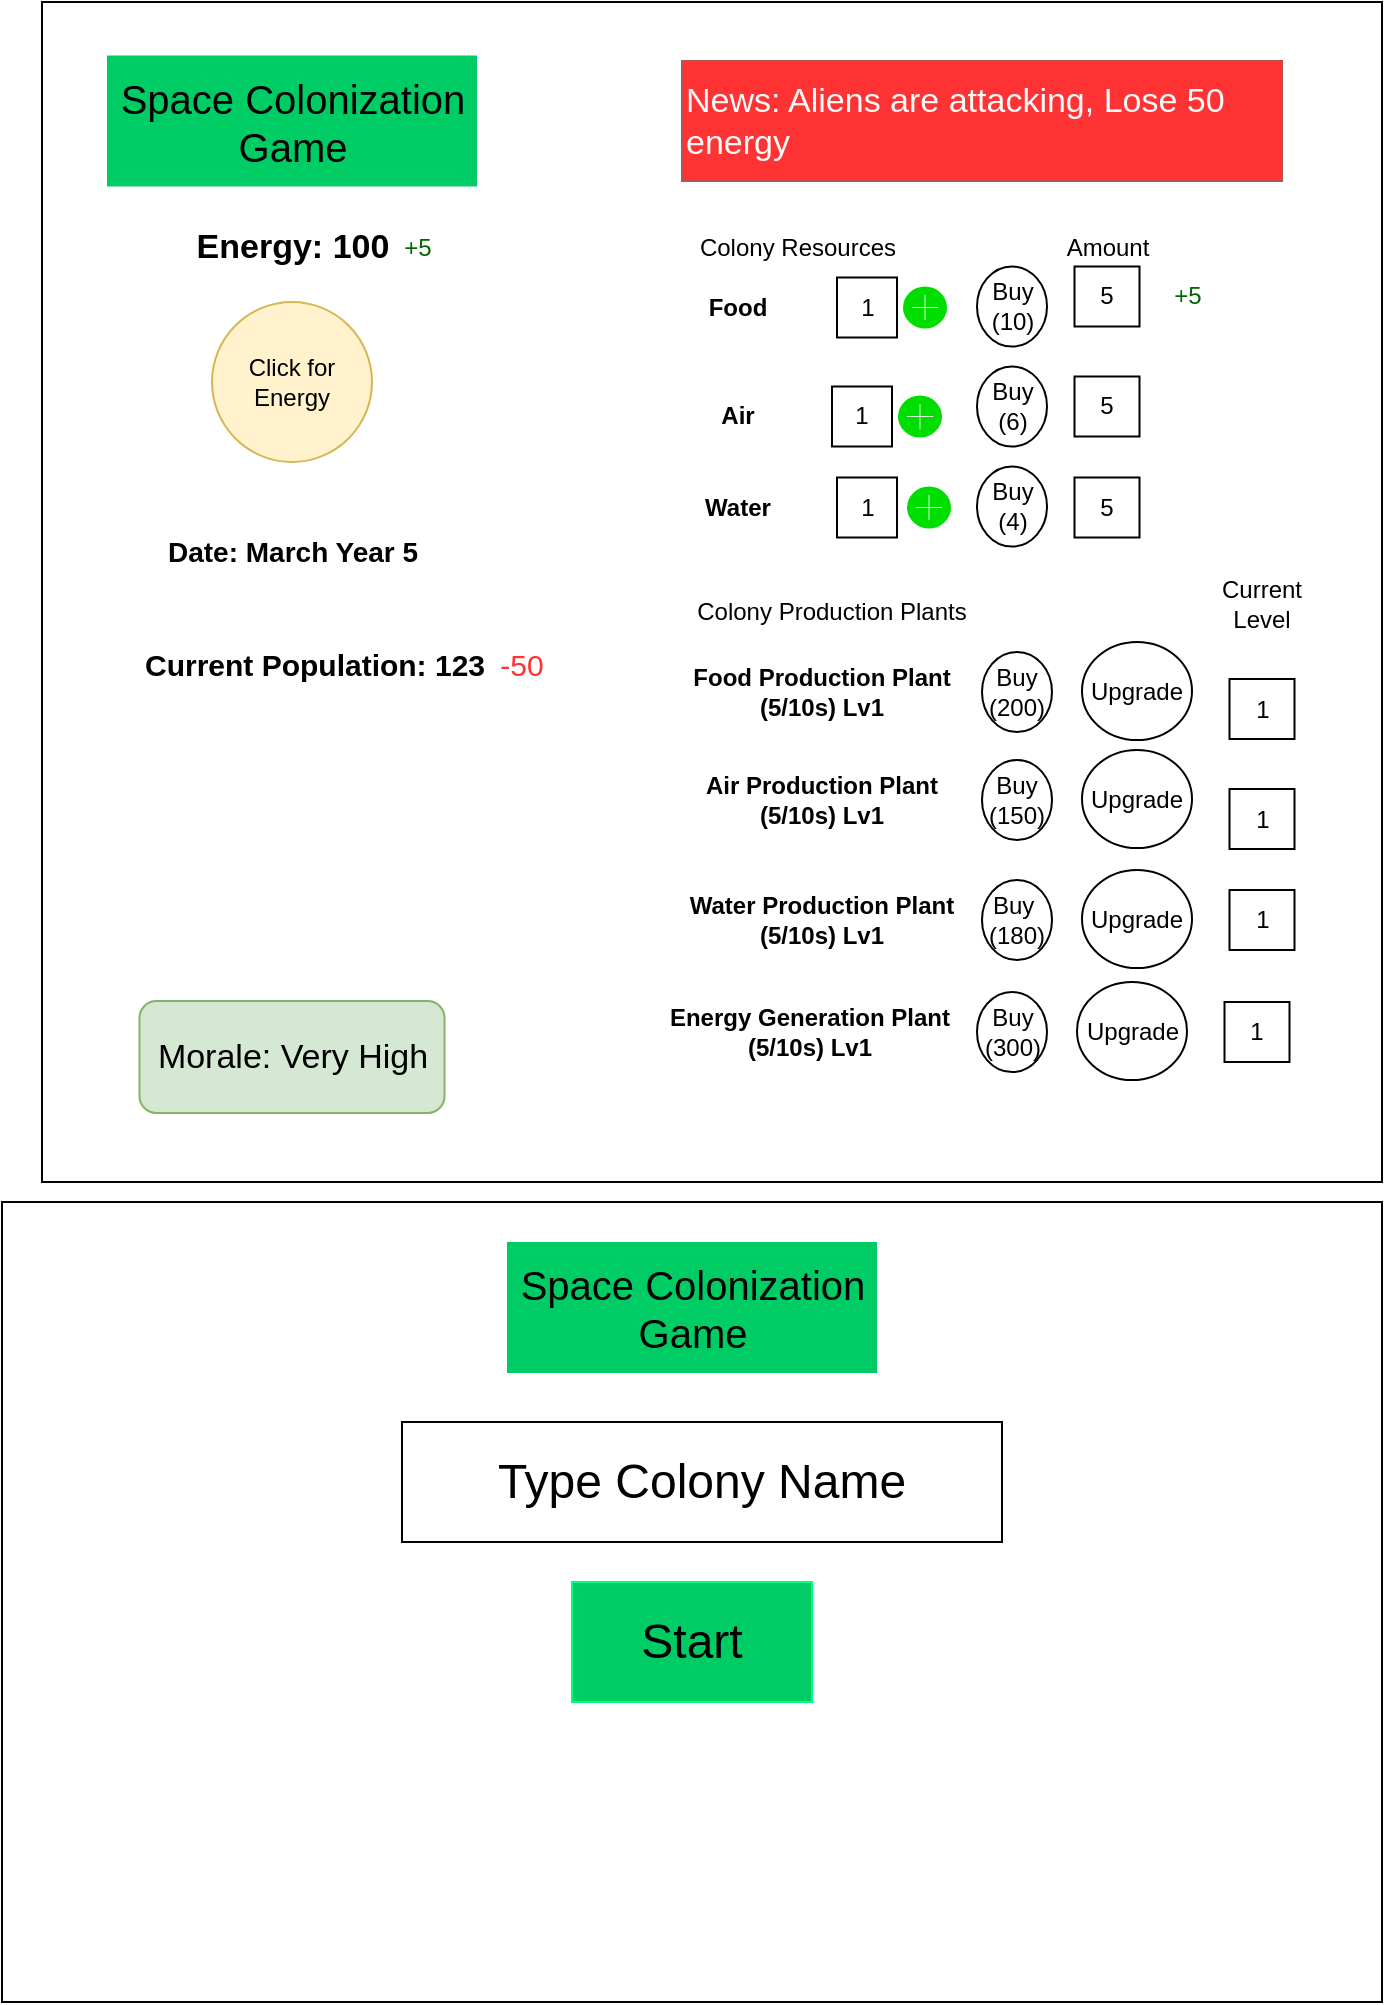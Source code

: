 <mxfile version="27.0.6">
  <diagram name="Page-1" id="OVJO_ER-b-EG_t2DPnrd">
    <mxGraphModel dx="1543" dy="852" grid="1" gridSize="10" guides="1" tooltips="1" connect="1" arrows="1" fold="1" page="1" pageScale="1" pageWidth="850" pageHeight="1100" math="0" shadow="0">
      <root>
        <mxCell id="0" />
        <mxCell id="1" parent="0" />
        <mxCell id="PTJkl3OHGFcnngsKw6Xp-1" value="" style="rounded=0;whiteSpace=wrap;html=1;" parent="1" vertex="1">
          <mxGeometry x="30" y="40" width="670" height="590" as="geometry" />
        </mxCell>
        <mxCell id="PTJkl3OHGFcnngsKw6Xp-2" value="Click for Energy" style="ellipse;whiteSpace=wrap;html=1;aspect=fixed;fillColor=#fff2cc;strokeColor=#d6b656;" parent="1" vertex="1">
          <mxGeometry x="115" y="190" width="80" height="80" as="geometry" />
        </mxCell>
        <mxCell id="PTJkl3OHGFcnngsKw6Xp-4" value="&lt;b&gt;&lt;font style=&quot;font-size: 17px;&quot;&gt;Energy: 100&lt;/font&gt;&lt;/b&gt;" style="text;html=1;align=center;verticalAlign=middle;whiteSpace=wrap;rounded=0;" parent="1" vertex="1">
          <mxGeometry x="98.75" y="147.75" width="112.5" height="30" as="geometry" />
        </mxCell>
        <mxCell id="PTJkl3OHGFcnngsKw6Xp-5" value="&lt;font style=&quot;font-size: 20px;&quot;&gt;Space Colonization Game&lt;/font&gt;" style="text;html=1;align=center;verticalAlign=middle;whiteSpace=wrap;rounded=0;fillColor=#00CC66;" parent="1" vertex="1">
          <mxGeometry x="62.5" y="66.75" width="185" height="65.5" as="geometry" />
        </mxCell>
        <mxCell id="PTJkl3OHGFcnngsKw6Xp-6" value="Colony Resources" style="text;html=1;align=center;verticalAlign=middle;whiteSpace=wrap;rounded=0;" parent="1" vertex="1">
          <mxGeometry x="352.5" y="147.75" width="110" height="30" as="geometry" />
        </mxCell>
        <mxCell id="PTJkl3OHGFcnngsKw6Xp-7" value="&lt;b&gt;Food&lt;/b&gt;" style="text;html=1;align=center;verticalAlign=middle;whiteSpace=wrap;rounded=0;" parent="1" vertex="1">
          <mxGeometry x="347.5" y="177.75" width="60" height="30" as="geometry" />
        </mxCell>
        <mxCell id="PTJkl3OHGFcnngsKw6Xp-8" value="1" style="rounded=0;whiteSpace=wrap;html=1;" parent="1" vertex="1">
          <mxGeometry x="427.5" y="177.75" width="30" height="30" as="geometry" />
        </mxCell>
        <mxCell id="PTJkl3OHGFcnngsKw6Xp-9" value="" style="html=1;verticalLabelPosition=bottom;labelBackgroundColor=#ffffff;verticalAlign=top;shadow=0;dashed=0;strokeWidth=2;shape=mxgraph.ios7.misc.add;fillColor=#00dd00;strokeColor=#ffffff;sketch=0;" parent="1" vertex="1">
          <mxGeometry x="460.5" y="182.25" width="22" height="21" as="geometry" />
        </mxCell>
        <mxCell id="PTJkl3OHGFcnngsKw6Xp-10" value="" style="shape=image;html=1;verticalAlign=top;verticalLabelPosition=bottom;labelBackgroundColor=#ffffff;imageAspect=0;aspect=fixed;image=https://cdn4.iconfinder.com/data/icons/user-interface-784/32/UI_minus_remove_delete_cancel_negative-128.png" parent="1" vertex="1">
          <mxGeometry x="400" y="182.25" width="20" height="20" as="geometry" />
        </mxCell>
        <mxCell id="PTJkl3OHGFcnngsKw6Xp-11" value="Buy (10)" style="ellipse;whiteSpace=wrap;html=1;" parent="1" vertex="1">
          <mxGeometry x="497.5" y="172.25" width="35" height="40" as="geometry" />
        </mxCell>
        <mxCell id="PTJkl3OHGFcnngsKw6Xp-12" value="&lt;b&gt;Air&lt;/b&gt;" style="text;html=1;align=center;verticalAlign=middle;whiteSpace=wrap;rounded=0;" parent="1" vertex="1">
          <mxGeometry x="347.5" y="231.75" width="60" height="30" as="geometry" />
        </mxCell>
        <mxCell id="PTJkl3OHGFcnngsKw6Xp-13" value="1" style="rounded=0;whiteSpace=wrap;html=1;" parent="1" vertex="1">
          <mxGeometry x="425" y="232.25" width="30" height="30" as="geometry" />
        </mxCell>
        <mxCell id="PTJkl3OHGFcnngsKw6Xp-14" value="" style="html=1;verticalLabelPosition=bottom;labelBackgroundColor=#ffffff;verticalAlign=top;shadow=0;dashed=0;strokeWidth=2;shape=mxgraph.ios7.misc.add;fillColor=#00dd00;strokeColor=#ffffff;sketch=0;" parent="1" vertex="1">
          <mxGeometry x="458" y="236.75" width="22" height="21" as="geometry" />
        </mxCell>
        <mxCell id="PTJkl3OHGFcnngsKw6Xp-15" value="" style="shape=image;html=1;verticalAlign=top;verticalLabelPosition=bottom;labelBackgroundColor=#ffffff;imageAspect=0;aspect=fixed;image=https://cdn4.iconfinder.com/data/icons/user-interface-784/32/UI_minus_remove_delete_cancel_negative-128.png" parent="1" vertex="1">
          <mxGeometry x="400" y="237.75" width="20" height="20" as="geometry" />
        </mxCell>
        <mxCell id="PTJkl3OHGFcnngsKw6Xp-16" value="Buy&lt;div&gt;(6)&lt;/div&gt;" style="ellipse;whiteSpace=wrap;html=1;" parent="1" vertex="1">
          <mxGeometry x="497.5" y="222.25" width="35" height="40" as="geometry" />
        </mxCell>
        <mxCell id="PTJkl3OHGFcnngsKw6Xp-17" value="&lt;b&gt;Water&lt;/b&gt;" style="text;html=1;align=center;verticalAlign=middle;whiteSpace=wrap;rounded=0;" parent="1" vertex="1">
          <mxGeometry x="347.5" y="277.75" width="60" height="30" as="geometry" />
        </mxCell>
        <mxCell id="PTJkl3OHGFcnngsKw6Xp-18" value="1" style="rounded=0;whiteSpace=wrap;html=1;" parent="1" vertex="1">
          <mxGeometry x="427.5" y="277.75" width="30" height="30" as="geometry" />
        </mxCell>
        <mxCell id="PTJkl3OHGFcnngsKw6Xp-19" value="" style="html=1;verticalLabelPosition=bottom;labelBackgroundColor=#ffffff;verticalAlign=top;shadow=0;dashed=0;strokeWidth=2;shape=mxgraph.ios7.misc.add;fillColor=#00dd00;strokeColor=#ffffff;sketch=0;" parent="1" vertex="1">
          <mxGeometry x="462.5" y="282.25" width="22" height="21" as="geometry" />
        </mxCell>
        <mxCell id="PTJkl3OHGFcnngsKw6Xp-20" value="" style="shape=image;html=1;verticalAlign=top;verticalLabelPosition=bottom;labelBackgroundColor=#ffffff;imageAspect=0;aspect=fixed;image=https://cdn4.iconfinder.com/data/icons/user-interface-784/32/UI_minus_remove_delete_cancel_negative-128.png" parent="1" vertex="1">
          <mxGeometry x="400" y="282.25" width="20" height="20" as="geometry" />
        </mxCell>
        <mxCell id="PTJkl3OHGFcnngsKw6Xp-21" value="Buy (4)" style="ellipse;whiteSpace=wrap;html=1;" parent="1" vertex="1">
          <mxGeometry x="497.5" y="272.25" width="35" height="40" as="geometry" />
        </mxCell>
        <mxCell id="PTJkl3OHGFcnngsKw6Xp-26" value="&lt;font style=&quot;color: rgb(249, 249, 249); font-size: 17px;&quot;&gt;News: Aliens are attacking, Lose 50 energy&lt;/font&gt;" style="rounded=0;whiteSpace=wrap;html=1;align=left;fillColor=#FF3333;strokeColor=#b85450;" parent="1" vertex="1">
          <mxGeometry x="350" y="69.5" width="300" height="60" as="geometry" />
        </mxCell>
        <mxCell id="PTJkl3OHGFcnngsKw6Xp-27" value="&lt;b&gt;Food Production Plant&lt;/b&gt;&lt;div&gt;&lt;b&gt;(5/10s) Lv1&lt;/b&gt;&lt;b&gt;&lt;/b&gt;&lt;/div&gt;" style="text;html=1;align=center;verticalAlign=middle;whiteSpace=wrap;rounded=0;" parent="1" vertex="1">
          <mxGeometry x="350" y="369.5" width="140" height="30" as="geometry" />
        </mxCell>
        <mxCell id="PTJkl3OHGFcnngsKw6Xp-31" value="Buy (200)" style="ellipse;whiteSpace=wrap;html=1;" parent="1" vertex="1">
          <mxGeometry x="500" y="365" width="35" height="40" as="geometry" />
        </mxCell>
        <mxCell id="PTJkl3OHGFcnngsKw6Xp-32" value="Upgrade" style="ellipse;whiteSpace=wrap;html=1;" parent="1" vertex="1">
          <mxGeometry x="550" y="360" width="55" height="49" as="geometry" />
        </mxCell>
        <mxCell id="PTJkl3OHGFcnngsKw6Xp-33" value="Colony Production Plants" style="text;html=1;align=center;verticalAlign=middle;whiteSpace=wrap;rounded=0;" parent="1" vertex="1">
          <mxGeometry x="350" y="330" width="150" height="30" as="geometry" />
        </mxCell>
        <mxCell id="PTJkl3OHGFcnngsKw6Xp-34" value="&lt;b&gt;Air Production Plant&lt;/b&gt;&lt;div&gt;&lt;b&gt;(5/10s) Lv1&lt;/b&gt;&lt;b&gt;&lt;/b&gt;&lt;/div&gt;" style="text;html=1;align=center;verticalAlign=middle;whiteSpace=wrap;rounded=0;" parent="1" vertex="1">
          <mxGeometry x="350" y="423.5" width="140" height="30" as="geometry" />
        </mxCell>
        <mxCell id="PTJkl3OHGFcnngsKw6Xp-38" value="Buy (150)" style="ellipse;whiteSpace=wrap;html=1;" parent="1" vertex="1">
          <mxGeometry x="500" y="419" width="35" height="40" as="geometry" />
        </mxCell>
        <mxCell id="PTJkl3OHGFcnngsKw6Xp-39" value="Upgrade" style="ellipse;whiteSpace=wrap;html=1;" parent="1" vertex="1">
          <mxGeometry x="550" y="414" width="55" height="49" as="geometry" />
        </mxCell>
        <mxCell id="PTJkl3OHGFcnngsKw6Xp-40" value="&lt;b&gt;Water Production Plant&lt;/b&gt;&lt;div&gt;&lt;b&gt;(5/10s) Lv1&lt;/b&gt;&lt;b&gt;&lt;/b&gt;&lt;/div&gt;" style="text;html=1;align=center;verticalAlign=middle;whiteSpace=wrap;rounded=0;" parent="1" vertex="1">
          <mxGeometry x="350" y="483.5" width="140" height="30" as="geometry" />
        </mxCell>
        <mxCell id="PTJkl3OHGFcnngsKw6Xp-44" value="Buy&amp;nbsp;&lt;div&gt;(180)&lt;/div&gt;" style="ellipse;whiteSpace=wrap;html=1;" parent="1" vertex="1">
          <mxGeometry x="500" y="479" width="35" height="40" as="geometry" />
        </mxCell>
        <mxCell id="PTJkl3OHGFcnngsKw6Xp-45" value="Upgrade" style="ellipse;whiteSpace=wrap;html=1;" parent="1" vertex="1">
          <mxGeometry x="550" y="474" width="55" height="49" as="geometry" />
        </mxCell>
        <mxCell id="PTJkl3OHGFcnngsKw6Xp-46" value="Amount" style="text;html=1;align=center;verticalAlign=middle;whiteSpace=wrap;rounded=0;" parent="1" vertex="1">
          <mxGeometry x="532.5" y="147.75" width="60" height="30" as="geometry" />
        </mxCell>
        <mxCell id="PTJkl3OHGFcnngsKw6Xp-47" value="5" style="rounded=0;whiteSpace=wrap;html=1;" parent="1" vertex="1">
          <mxGeometry x="546.25" y="172.25" width="32.5" height="30" as="geometry" />
        </mxCell>
        <mxCell id="PTJkl3OHGFcnngsKw6Xp-48" value="5" style="rounded=0;whiteSpace=wrap;html=1;" parent="1" vertex="1">
          <mxGeometry x="546.25" y="227.25" width="32.5" height="30" as="geometry" />
        </mxCell>
        <mxCell id="PTJkl3OHGFcnngsKw6Xp-49" value="5" style="rounded=0;whiteSpace=wrap;html=1;" parent="1" vertex="1">
          <mxGeometry x="546.25" y="277.75" width="32.5" height="30" as="geometry" />
        </mxCell>
        <mxCell id="PTJkl3OHGFcnngsKw6Xp-50" value="&lt;font style=&quot;color: rgb(0, 102, 0);&quot;&gt;+5&lt;/font&gt;" style="text;html=1;align=center;verticalAlign=middle;whiteSpace=wrap;rounded=0;" parent="1" vertex="1">
          <mxGeometry x="572.5" y="172.25" width="60" height="30" as="geometry" />
        </mxCell>
        <mxCell id="PTJkl3OHGFcnngsKw6Xp-55" value="1" style="rounded=0;whiteSpace=wrap;html=1;" parent="1" vertex="1">
          <mxGeometry x="623.75" y="378.5" width="32.5" height="30" as="geometry" />
        </mxCell>
        <mxCell id="PTJkl3OHGFcnngsKw6Xp-56" value="1" style="rounded=0;whiteSpace=wrap;html=1;" parent="1" vertex="1">
          <mxGeometry x="623.75" y="433.5" width="32.5" height="30" as="geometry" />
        </mxCell>
        <mxCell id="PTJkl3OHGFcnngsKw6Xp-57" value="1" style="rounded=0;whiteSpace=wrap;html=1;" parent="1" vertex="1">
          <mxGeometry x="623.75" y="484" width="32.5" height="30" as="geometry" />
        </mxCell>
        <mxCell id="PTJkl3OHGFcnngsKw6Xp-58" value="Current Level" style="text;html=1;align=center;verticalAlign=middle;whiteSpace=wrap;rounded=0;" parent="1" vertex="1">
          <mxGeometry x="610" y="325.5" width="60" height="30" as="geometry" />
        </mxCell>
        <mxCell id="PTJkl3OHGFcnngsKw6Xp-59" value="&lt;b&gt;&lt;font style=&quot;font-size: 14px;&quot;&gt;Date: March Year 5&lt;/font&gt;&lt;/b&gt;" style="text;html=1;align=center;verticalAlign=middle;whiteSpace=wrap;rounded=0;" parent="1" vertex="1">
          <mxGeometry x="82.5" y="300" width="145" height="30" as="geometry" />
        </mxCell>
        <mxCell id="PTJkl3OHGFcnngsKw6Xp-60" value="&lt;b&gt;Energy Generation Plant (5/10s) Lv1&lt;/b&gt;" style="text;html=1;align=center;verticalAlign=middle;whiteSpace=wrap;rounded=0;" parent="1" vertex="1">
          <mxGeometry x="340" y="539.5" width="147.5" height="30" as="geometry" />
        </mxCell>
        <mxCell id="PTJkl3OHGFcnngsKw6Xp-64" value="Buy (300)" style="ellipse;whiteSpace=wrap;html=1;" parent="1" vertex="1">
          <mxGeometry x="497.5" y="535" width="35" height="40" as="geometry" />
        </mxCell>
        <mxCell id="PTJkl3OHGFcnngsKw6Xp-65" value="Upgrade" style="ellipse;whiteSpace=wrap;html=1;" parent="1" vertex="1">
          <mxGeometry x="547.5" y="530" width="55" height="49" as="geometry" />
        </mxCell>
        <mxCell id="PTJkl3OHGFcnngsKw6Xp-66" value="1" style="rounded=0;whiteSpace=wrap;html=1;" parent="1" vertex="1">
          <mxGeometry x="621.25" y="540" width="32.5" height="30" as="geometry" />
        </mxCell>
        <mxCell id="PTJkl3OHGFcnngsKw6Xp-67" value="&lt;b&gt;&lt;font style=&quot;font-size: 15px;&quot;&gt;Current Population: 123&lt;/font&gt;&lt;/b&gt;" style="text;html=1;align=center;verticalAlign=middle;whiteSpace=wrap;rounded=0;" parent="1" vertex="1">
          <mxGeometry x="70" y="355.5" width="192.5" height="30" as="geometry" />
        </mxCell>
        <mxCell id="PTJkl3OHGFcnngsKw6Xp-71" value="" style="shape=image;verticalLabelPosition=bottom;labelBackgroundColor=default;verticalAlign=top;aspect=fixed;imageAspect=0;image=https://plot.ly/~destinyamartin96/2.png;" parent="1" vertex="1">
          <mxGeometry x="95.95" y="380" width="163.1" height="116.5" as="geometry" />
        </mxCell>
        <mxCell id="PTJkl3OHGFcnngsKw6Xp-72" value="&lt;font style=&quot;color: rgb(255, 51, 51); font-size: 15px;&quot;&gt;-50&lt;/font&gt;" style="text;html=1;align=center;verticalAlign=middle;whiteSpace=wrap;rounded=0;" parent="1" vertex="1">
          <mxGeometry x="240" y="355.5" width="60" height="30" as="geometry" />
        </mxCell>
        <mxCell id="PTJkl3OHGFcnngsKw6Xp-73" value="&lt;font style=&quot;color: rgb(0, 102, 0);&quot;&gt;+5&lt;/font&gt;" style="text;html=1;align=center;verticalAlign=middle;whiteSpace=wrap;rounded=0;" parent="1" vertex="1">
          <mxGeometry x="187.5" y="147.75" width="60" height="30" as="geometry" />
        </mxCell>
        <mxCell id="PTJkl3OHGFcnngsKw6Xp-75" value="" style="rounded=0;whiteSpace=wrap;html=1;" parent="1" vertex="1">
          <mxGeometry x="10" y="640" width="690" height="400" as="geometry" />
        </mxCell>
        <mxCell id="PTJkl3OHGFcnngsKw6Xp-76" value="&lt;font style=&quot;font-size: 20px;&quot;&gt;Space Colonization Game&lt;/font&gt;" style="text;html=1;align=center;verticalAlign=middle;whiteSpace=wrap;rounded=0;fillColor=#00CC66;" parent="1" vertex="1">
          <mxGeometry x="262.5" y="660" width="185" height="65.5" as="geometry" />
        </mxCell>
        <mxCell id="PTJkl3OHGFcnngsKw6Xp-77" value="&lt;font style=&quot;font-size: 24px;&quot;&gt;Start&lt;/font&gt;" style="rounded=0;whiteSpace=wrap;html=1;fillColor=#00CC66;strokeColor=#00FF80;" parent="1" vertex="1">
          <mxGeometry x="295" y="830" width="120" height="60" as="geometry" />
        </mxCell>
        <mxCell id="PTJkl3OHGFcnngsKw6Xp-79" value="&lt;font style=&quot;font-size: 24px;&quot;&gt;Type Colony Name&lt;/font&gt;" style="rounded=0;whiteSpace=wrap;html=1;align=center;" parent="1" vertex="1">
          <mxGeometry x="210" y="750" width="300" height="60" as="geometry" />
        </mxCell>
        <mxCell id="PTJkl3OHGFcnngsKw6Xp-82" value="&lt;font style=&quot;font-size: 17px;&quot;&gt;Morale: Very High&lt;/font&gt;" style="rounded=1;whiteSpace=wrap;html=1;fillColor=#d5e8d4;strokeColor=#82b366;" parent="1" vertex="1">
          <mxGeometry x="78.75" y="539.5" width="152.5" height="56" as="geometry" />
        </mxCell>
      </root>
    </mxGraphModel>
  </diagram>
</mxfile>
